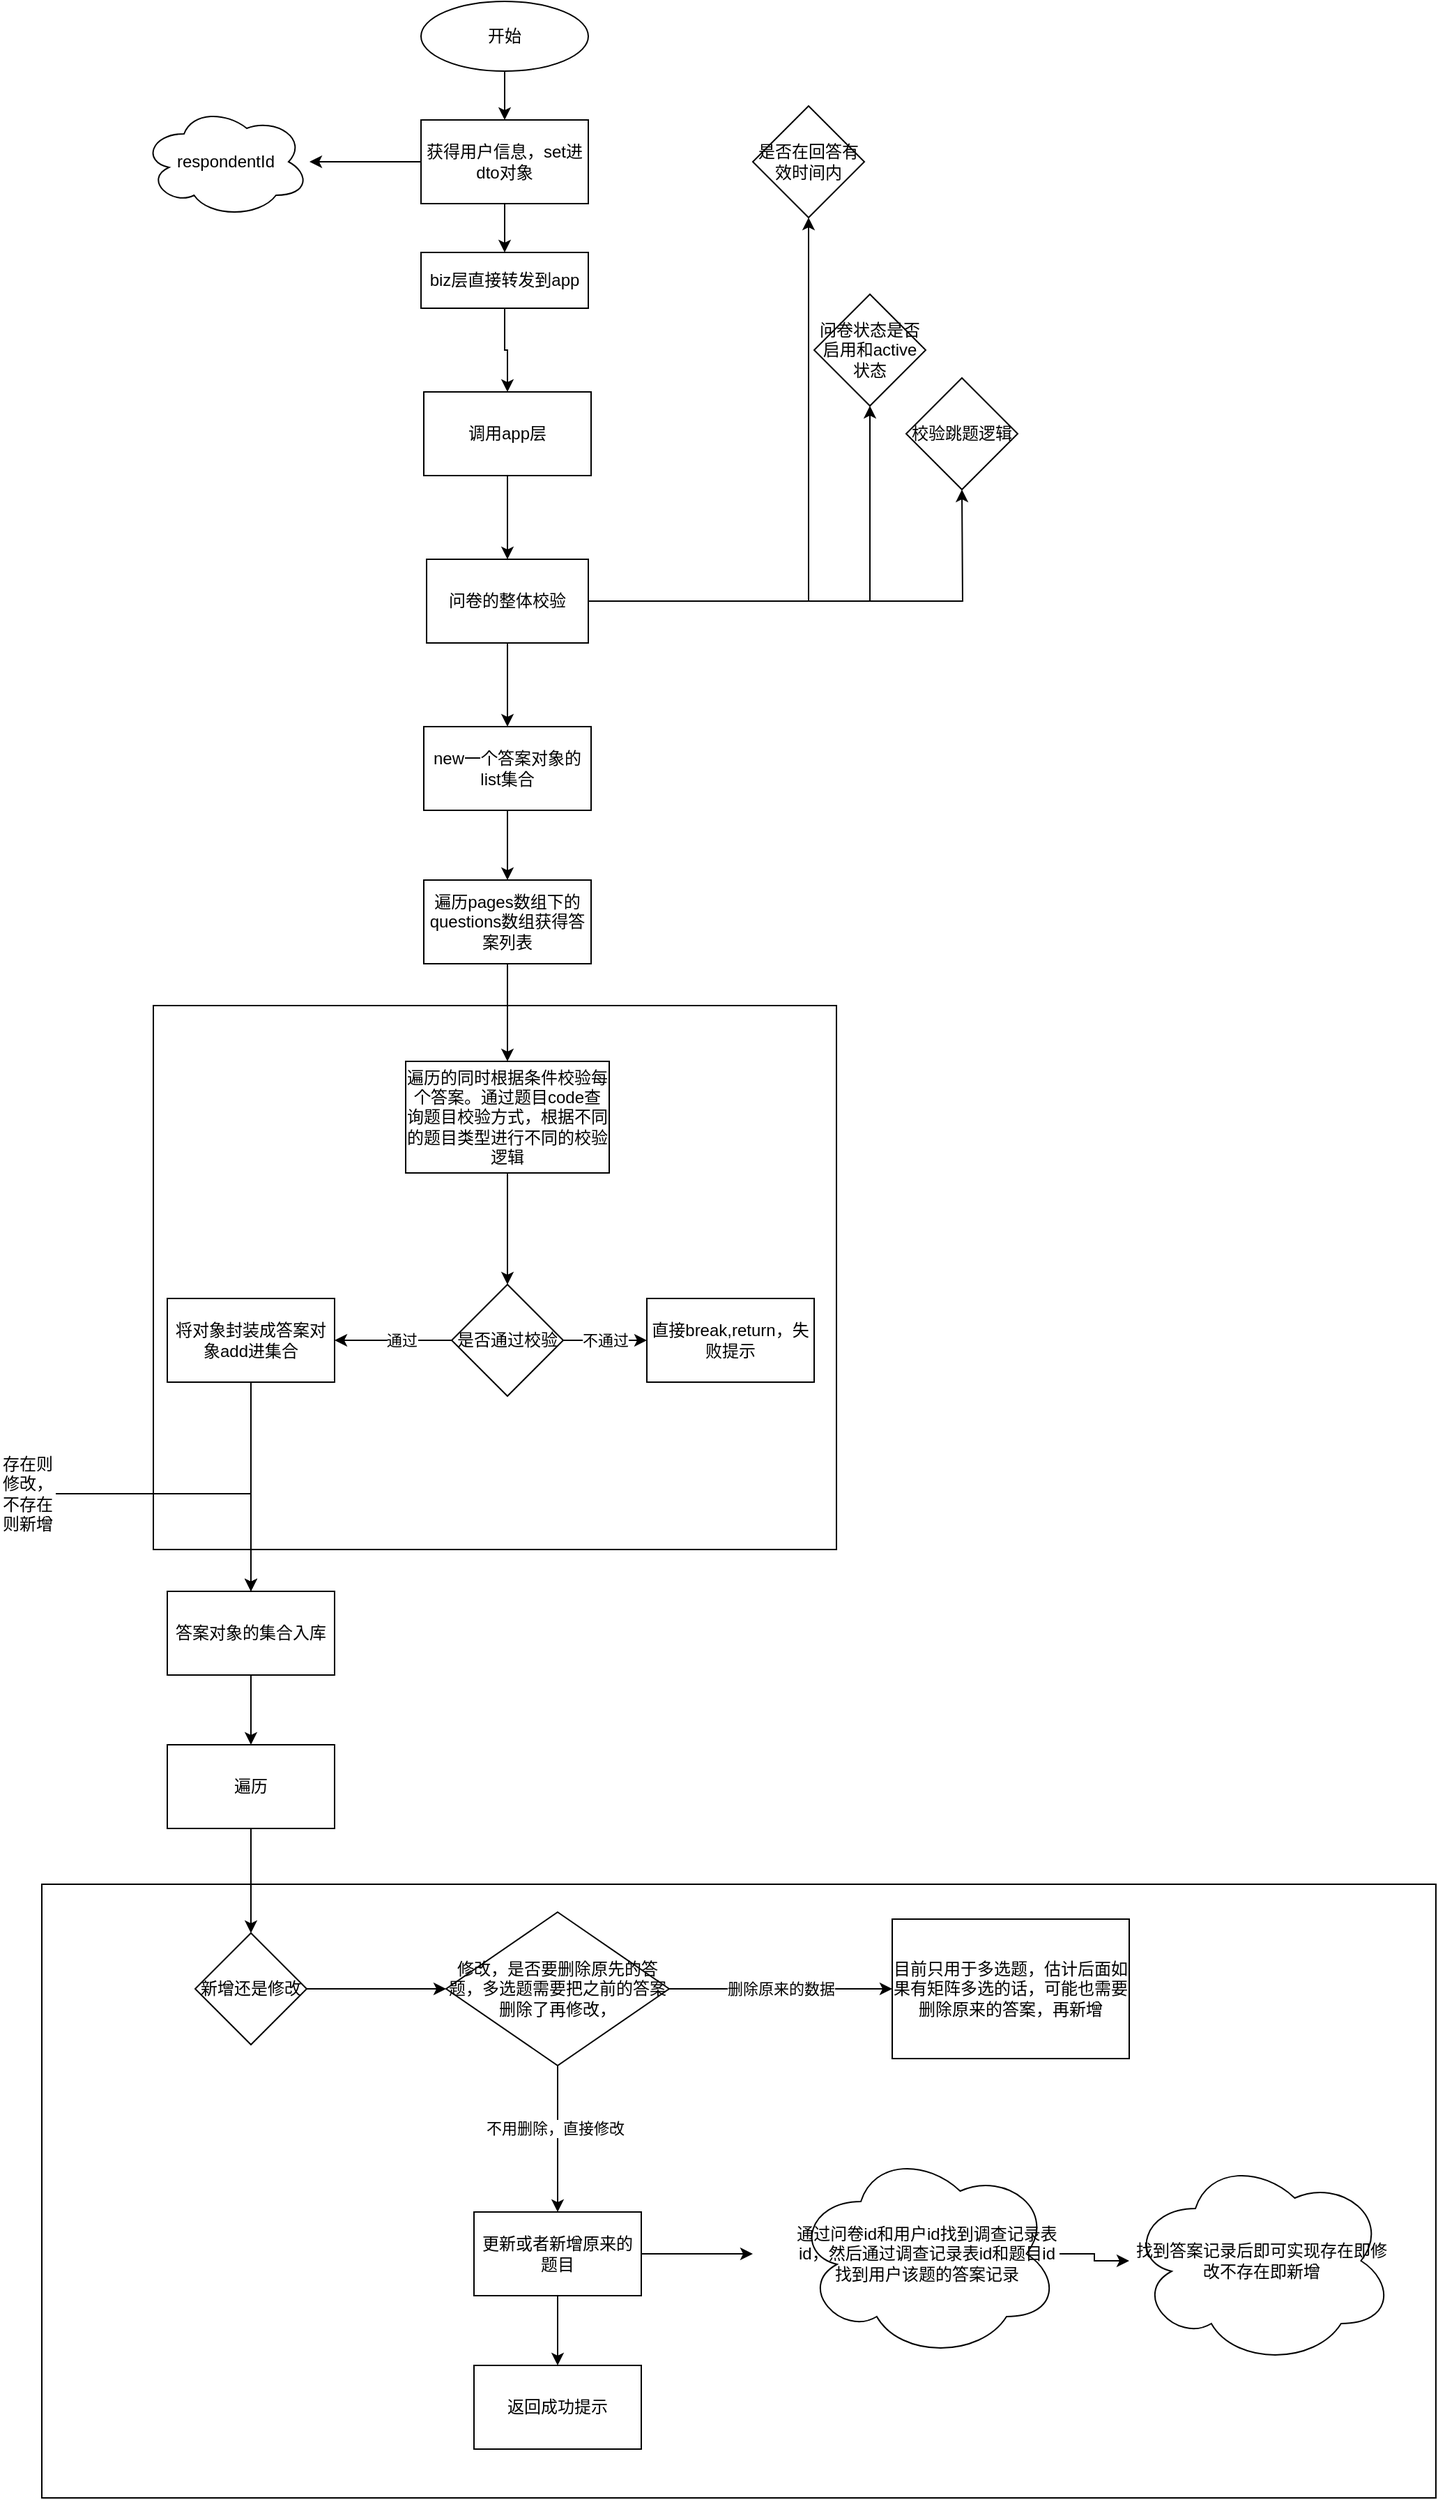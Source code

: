 <mxfile version="14.1.8" type="device"><diagram id="buWGJDEPfkvQYrKe56mp" name="第 1 页"><mxGraphModel dx="1106" dy="2166" grid="1" gridSize="10" guides="1" tooltips="1" connect="1" arrows="1" fold="1" page="1" pageScale="1" pageWidth="827" pageHeight="1169" background="none" math="0" shadow="0"><root><mxCell id="0"/><mxCell id="1" parent="0"/><mxCell id="BoQ2wJZGxwmwloSIEfU4-31" value="" style="rounded=0;whiteSpace=wrap;html=1;" vertex="1" parent="1"><mxGeometry x="80" y="1280" width="1000" height="440" as="geometry"/></mxCell><mxCell id="8snZUXzjSaIWvazB9eLZ-55" value="" style="rounded=0;whiteSpace=wrap;html=1;" parent="1" vertex="1"><mxGeometry x="160" y="650" width="490" height="390" as="geometry"/></mxCell><mxCell id="8snZUXzjSaIWvazB9eLZ-57" value="" style="edgeStyle=orthogonalEdgeStyle;rounded=0;orthogonalLoop=1;jettySize=auto;html=1;" parent="1" source="8snZUXzjSaIWvazB9eLZ-1" target="8snZUXzjSaIWvazB9eLZ-56" edge="1"><mxGeometry relative="1" as="geometry"/></mxCell><mxCell id="8snZUXzjSaIWvazB9eLZ-1" value="开始" style="ellipse;whiteSpace=wrap;html=1;" parent="1" vertex="1"><mxGeometry x="352" y="-70" width="120" height="50" as="geometry"/></mxCell><mxCell id="8snZUXzjSaIWvazB9eLZ-33" value="" style="edgeStyle=orthogonalEdgeStyle;rounded=0;orthogonalLoop=1;jettySize=auto;html=1;" parent="1" source="8snZUXzjSaIWvazB9eLZ-2" target="8snZUXzjSaIWvazB9eLZ-4" edge="1"><mxGeometry relative="1" as="geometry"/></mxCell><mxCell id="8snZUXzjSaIWvazB9eLZ-2" value="new一个答案对象的list集合" style="whiteSpace=wrap;html=1;" parent="1" vertex="1"><mxGeometry x="354" y="450" width="120" height="60" as="geometry"/></mxCell><mxCell id="8snZUXzjSaIWvazB9eLZ-35" value="" style="edgeStyle=orthogonalEdgeStyle;rounded=0;orthogonalLoop=1;jettySize=auto;html=1;" parent="1" source="8snZUXzjSaIWvazB9eLZ-4" target="8snZUXzjSaIWvazB9eLZ-34" edge="1"><mxGeometry relative="1" as="geometry"/></mxCell><mxCell id="8snZUXzjSaIWvazB9eLZ-4" value="遍历pages数组下的questions数组获得答案列表" style="whiteSpace=wrap;html=1;" parent="1" vertex="1"><mxGeometry x="354" y="560" width="120" height="60" as="geometry"/></mxCell><mxCell id="8snZUXzjSaIWvazB9eLZ-29" value="" style="edgeStyle=orthogonalEdgeStyle;rounded=0;orthogonalLoop=1;jettySize=auto;html=1;" parent="1" source="8snZUXzjSaIWvazB9eLZ-6" target="8snZUXzjSaIWvazB9eLZ-11" edge="1"><mxGeometry relative="1" as="geometry"/></mxCell><mxCell id="8snZUXzjSaIWvazB9eLZ-6" value="调用app层" style="whiteSpace=wrap;html=1;" parent="1" vertex="1"><mxGeometry x="354" y="210" width="120" height="60" as="geometry"/></mxCell><mxCell id="8snZUXzjSaIWvazB9eLZ-18" style="edgeStyle=orthogonalEdgeStyle;rounded=0;orthogonalLoop=1;jettySize=auto;html=1;exitX=1;exitY=0.5;exitDx=0;exitDy=0;" parent="1" source="8snZUXzjSaIWvazB9eLZ-11" target="8snZUXzjSaIWvazB9eLZ-12" edge="1"><mxGeometry relative="1" as="geometry"/></mxCell><mxCell id="8snZUXzjSaIWvazB9eLZ-32" value="" style="edgeStyle=orthogonalEdgeStyle;rounded=0;orthogonalLoop=1;jettySize=auto;html=1;" parent="1" source="8snZUXzjSaIWvazB9eLZ-11" target="8snZUXzjSaIWvazB9eLZ-2" edge="1"><mxGeometry relative="1" as="geometry"/></mxCell><mxCell id="8snZUXzjSaIWvazB9eLZ-44" style="edgeStyle=orthogonalEdgeStyle;rounded=0;orthogonalLoop=1;jettySize=auto;html=1;entryX=0.5;entryY=1;entryDx=0;entryDy=0;" parent="1" source="8snZUXzjSaIWvazB9eLZ-11" target="8snZUXzjSaIWvazB9eLZ-20" edge="1"><mxGeometry relative="1" as="geometry"/></mxCell><mxCell id="8snZUXzjSaIWvazB9eLZ-45" style="edgeStyle=orthogonalEdgeStyle;rounded=0;orthogonalLoop=1;jettySize=auto;html=1;" parent="1" source="8snZUXzjSaIWvazB9eLZ-11" edge="1"><mxGeometry relative="1" as="geometry"><mxPoint x="740" y="280" as="targetPoint"/></mxGeometry></mxCell><mxCell id="8snZUXzjSaIWvazB9eLZ-11" value="问卷的整体校验" style="rounded=0;whiteSpace=wrap;html=1;" parent="1" vertex="1"><mxGeometry x="356" y="330" width="116" height="60" as="geometry"/></mxCell><mxCell id="8snZUXzjSaIWvazB9eLZ-12" value="是否在回答有效时间内" style="rhombus;whiteSpace=wrap;html=1;rounded=0;" parent="1" vertex="1"><mxGeometry x="590" y="5" width="80" height="80" as="geometry"/></mxCell><mxCell id="8snZUXzjSaIWvazB9eLZ-20" value="问卷状态是否启用和active状态" style="rhombus;whiteSpace=wrap;html=1;" parent="1" vertex="1"><mxGeometry x="634" y="140" width="80" height="80" as="geometry"/></mxCell><mxCell id="8snZUXzjSaIWvazB9eLZ-28" style="edgeStyle=orthogonalEdgeStyle;rounded=0;orthogonalLoop=1;jettySize=auto;html=1;exitX=0.5;exitY=1;exitDx=0;exitDy=0;entryX=0.5;entryY=0;entryDx=0;entryDy=0;" parent="1" source="8snZUXzjSaIWvazB9eLZ-25" target="8snZUXzjSaIWvazB9eLZ-6" edge="1"><mxGeometry relative="1" as="geometry"/></mxCell><mxCell id="8snZUXzjSaIWvazB9eLZ-25" value="biz层直接转发到app" style="rounded=0;whiteSpace=wrap;html=1;" parent="1" vertex="1"><mxGeometry x="352" y="110" width="120" height="40" as="geometry"/></mxCell><mxCell id="8snZUXzjSaIWvazB9eLZ-37" value="" style="edgeStyle=orthogonalEdgeStyle;rounded=0;orthogonalLoop=1;jettySize=auto;html=1;" parent="1" source="8snZUXzjSaIWvazB9eLZ-34" target="8snZUXzjSaIWvazB9eLZ-36" edge="1"><mxGeometry relative="1" as="geometry"/></mxCell><mxCell id="8snZUXzjSaIWvazB9eLZ-34" value="遍历的同时根据条件校验每个答案。通过题目code查询题目校验方式，根据不同的题目类型进行不同的校验逻辑" style="whiteSpace=wrap;html=1;" parent="1" vertex="1"><mxGeometry x="341" y="690" width="146" height="80" as="geometry"/></mxCell><mxCell id="8snZUXzjSaIWvazB9eLZ-39" value="" style="edgeStyle=orthogonalEdgeStyle;rounded=0;orthogonalLoop=1;jettySize=auto;html=1;" parent="1" source="8snZUXzjSaIWvazB9eLZ-36" target="8snZUXzjSaIWvazB9eLZ-38" edge="1"><mxGeometry relative="1" as="geometry"/></mxCell><mxCell id="8snZUXzjSaIWvazB9eLZ-40" value="通过" style="edgeLabel;html=1;align=center;verticalAlign=middle;resizable=0;points=[];" parent="8snZUXzjSaIWvazB9eLZ-39" vertex="1" connectable="0"><mxGeometry x="-0.133" relative="1" as="geometry"><mxPoint as="offset"/></mxGeometry></mxCell><mxCell id="8snZUXzjSaIWvazB9eLZ-42" value="不通过" style="edgeStyle=orthogonalEdgeStyle;rounded=0;orthogonalLoop=1;jettySize=auto;html=1;" parent="1" source="8snZUXzjSaIWvazB9eLZ-36" target="8snZUXzjSaIWvazB9eLZ-41" edge="1"><mxGeometry relative="1" as="geometry"/></mxCell><mxCell id="8snZUXzjSaIWvazB9eLZ-36" value="是否通过校验" style="rhombus;whiteSpace=wrap;html=1;" parent="1" vertex="1"><mxGeometry x="374" y="850" width="80" height="80" as="geometry"/></mxCell><mxCell id="8snZUXzjSaIWvazB9eLZ-52" value="" style="edgeStyle=orthogonalEdgeStyle;rounded=0;orthogonalLoop=1;jettySize=auto;html=1;" parent="1" source="8snZUXzjSaIWvazB9eLZ-38" target="8snZUXzjSaIWvazB9eLZ-48" edge="1"><mxGeometry relative="1" as="geometry"/></mxCell><mxCell id="8snZUXzjSaIWvazB9eLZ-38" value="将对象封装成答案对象add进集合" style="whiteSpace=wrap;html=1;" parent="1" vertex="1"><mxGeometry x="170" y="860" width="120" height="60" as="geometry"/></mxCell><mxCell id="8snZUXzjSaIWvazB9eLZ-41" value="直接break,return，失败提示" style="whiteSpace=wrap;html=1;" parent="1" vertex="1"><mxGeometry x="514" y="860" width="120" height="60" as="geometry"/></mxCell><mxCell id="8snZUXzjSaIWvazB9eLZ-46" value="校验跳题逻辑" style="rhombus;whiteSpace=wrap;html=1;" parent="1" vertex="1"><mxGeometry x="700" y="200" width="80" height="80" as="geometry"/></mxCell><mxCell id="BoQ2wJZGxwmwloSIEfU4-29" value="" style="edgeStyle=orthogonalEdgeStyle;rounded=0;orthogonalLoop=1;jettySize=auto;html=1;" edge="1" parent="1" source="8snZUXzjSaIWvazB9eLZ-48" target="BoQ2wJZGxwmwloSIEfU4-26"><mxGeometry relative="1" as="geometry"/></mxCell><mxCell id="8snZUXzjSaIWvazB9eLZ-48" value="答案对象的集合入库" style="rounded=0;whiteSpace=wrap;html=1;" parent="1" vertex="1"><mxGeometry x="170" y="1070" width="120" height="60" as="geometry"/></mxCell><mxCell id="8snZUXzjSaIWvazB9eLZ-53" value="返回成功提示" style="rounded=0;whiteSpace=wrap;html=1;" parent="1" vertex="1"><mxGeometry x="390" y="1625" width="120" height="60" as="geometry"/></mxCell><mxCell id="8snZUXzjSaIWvazB9eLZ-58" value="" style="edgeStyle=orthogonalEdgeStyle;rounded=0;orthogonalLoop=1;jettySize=auto;html=1;" parent="1" source="8snZUXzjSaIWvazB9eLZ-56" target="8snZUXzjSaIWvazB9eLZ-25" edge="1"><mxGeometry relative="1" as="geometry"/></mxCell><mxCell id="BoQ2wJZGxwmwloSIEfU4-3" value="" style="edgeStyle=orthogonalEdgeStyle;rounded=0;orthogonalLoop=1;jettySize=auto;html=1;" edge="1" parent="1" source="8snZUXzjSaIWvazB9eLZ-56" target="BoQ2wJZGxwmwloSIEfU4-2"><mxGeometry relative="1" as="geometry"/></mxCell><mxCell id="8snZUXzjSaIWvazB9eLZ-56" value="获得用户信息，set进dto对象" style="rounded=0;whiteSpace=wrap;html=1;" parent="1" vertex="1"><mxGeometry x="352" y="15" width="120" height="60" as="geometry"/></mxCell><mxCell id="8snZUXzjSaIWvazB9eLZ-60" style="edgeStyle=orthogonalEdgeStyle;rounded=0;orthogonalLoop=1;jettySize=auto;html=1;" parent="1" source="8snZUXzjSaIWvazB9eLZ-59" target="8snZUXzjSaIWvazB9eLZ-48" edge="1"><mxGeometry relative="1" as="geometry"/></mxCell><mxCell id="8snZUXzjSaIWvazB9eLZ-59" value="存在则修改，不存在则新增" style="text;html=1;strokeColor=none;fillColor=none;align=center;verticalAlign=middle;whiteSpace=wrap;rounded=0;" parent="1" vertex="1"><mxGeometry x="50" y="990" width="40" height="20" as="geometry"/></mxCell><mxCell id="BoQ2wJZGxwmwloSIEfU4-2" value="respondentId" style="ellipse;shape=cloud;whiteSpace=wrap;html=1;rounded=0;" vertex="1" parent="1"><mxGeometry x="152" y="5" width="120" height="80" as="geometry"/></mxCell><mxCell id="BoQ2wJZGxwmwloSIEfU4-10" value="" style="edgeStyle=orthogonalEdgeStyle;rounded=0;orthogonalLoop=1;jettySize=auto;html=1;" edge="1" parent="1" source="BoQ2wJZGxwmwloSIEfU4-6" target="BoQ2wJZGxwmwloSIEfU4-9"><mxGeometry relative="1" as="geometry"/></mxCell><mxCell id="BoQ2wJZGxwmwloSIEfU4-6" value="新增还是修改" style="rhombus;whiteSpace=wrap;html=1;" vertex="1" parent="1"><mxGeometry x="190" y="1315" width="80" height="80" as="geometry"/></mxCell><mxCell id="BoQ2wJZGxwmwloSIEfU4-12" value="删除原来的数据" style="edgeStyle=orthogonalEdgeStyle;rounded=0;orthogonalLoop=1;jettySize=auto;html=1;" edge="1" parent="1" source="BoQ2wJZGxwmwloSIEfU4-9" target="BoQ2wJZGxwmwloSIEfU4-11"><mxGeometry relative="1" as="geometry"/></mxCell><mxCell id="BoQ2wJZGxwmwloSIEfU4-15" value="" style="edgeStyle=orthogonalEdgeStyle;rounded=0;orthogonalLoop=1;jettySize=auto;html=1;" edge="1" parent="1" source="BoQ2wJZGxwmwloSIEfU4-9" target="BoQ2wJZGxwmwloSIEfU4-14"><mxGeometry relative="1" as="geometry"/></mxCell><mxCell id="BoQ2wJZGxwmwloSIEfU4-16" value="不用删除，直接修改" style="edgeLabel;html=1;align=center;verticalAlign=middle;resizable=0;points=[];" vertex="1" connectable="0" parent="BoQ2wJZGxwmwloSIEfU4-15"><mxGeometry x="-0.143" y="-2" relative="1" as="geometry"><mxPoint as="offset"/></mxGeometry></mxCell><mxCell id="BoQ2wJZGxwmwloSIEfU4-9" value="修改，是否要删除原先的答题，多选题需要把之前的答案删除了再修改，" style="rhombus;whiteSpace=wrap;html=1;" vertex="1" parent="1"><mxGeometry x="370" y="1300" width="160" height="110" as="geometry"/></mxCell><mxCell id="BoQ2wJZGxwmwloSIEfU4-11" value="目前只用于多选题，估计后面如果有矩阵多选的话，可能也需要删除原来的答案，再新增" style="whiteSpace=wrap;html=1;" vertex="1" parent="1"><mxGeometry x="690" y="1305" width="170" height="100" as="geometry"/></mxCell><mxCell id="BoQ2wJZGxwmwloSIEfU4-18" value="" style="edgeStyle=orthogonalEdgeStyle;rounded=0;orthogonalLoop=1;jettySize=auto;html=1;" edge="1" parent="1" source="BoQ2wJZGxwmwloSIEfU4-14"><mxGeometry relative="1" as="geometry"><mxPoint x="590" y="1545" as="targetPoint"/></mxGeometry></mxCell><mxCell id="BoQ2wJZGxwmwloSIEfU4-22" value="" style="edgeStyle=orthogonalEdgeStyle;rounded=0;orthogonalLoop=1;jettySize=auto;html=1;" edge="1" parent="1" source="BoQ2wJZGxwmwloSIEfU4-14" target="8snZUXzjSaIWvazB9eLZ-53"><mxGeometry relative="1" as="geometry"/></mxCell><mxCell id="BoQ2wJZGxwmwloSIEfU4-14" value="更新或者新增原来的题目" style="whiteSpace=wrap;html=1;" vertex="1" parent="1"><mxGeometry x="390" y="1515" width="120" height="60" as="geometry"/></mxCell><mxCell id="BoQ2wJZGxwmwloSIEfU4-21" value="" style="edgeStyle=orthogonalEdgeStyle;rounded=0;orthogonalLoop=1;jettySize=auto;html=1;" edge="1" parent="1" source="BoQ2wJZGxwmwloSIEfU4-19" target="BoQ2wJZGxwmwloSIEfU4-20"><mxGeometry relative="1" as="geometry"/></mxCell><mxCell id="BoQ2wJZGxwmwloSIEfU4-19" value="通过问卷id和用户id找到调查记录表id，然后通过调查记录表id和题目id找到用户该题的答案记录" style="ellipse;shape=cloud;whiteSpace=wrap;html=1;" vertex="1" parent="1"><mxGeometry x="620" y="1470" width="190" height="150" as="geometry"/></mxCell><mxCell id="BoQ2wJZGxwmwloSIEfU4-20" value="找到答案记录后即可实现存在即修改不存在即新增" style="ellipse;shape=cloud;whiteSpace=wrap;html=1;" vertex="1" parent="1"><mxGeometry x="860" y="1475" width="190" height="150" as="geometry"/></mxCell><mxCell id="BoQ2wJZGxwmwloSIEfU4-30" value="" style="edgeStyle=orthogonalEdgeStyle;rounded=0;orthogonalLoop=1;jettySize=auto;html=1;" edge="1" parent="1" source="BoQ2wJZGxwmwloSIEfU4-26" target="BoQ2wJZGxwmwloSIEfU4-6"><mxGeometry relative="1" as="geometry"/></mxCell><mxCell id="BoQ2wJZGxwmwloSIEfU4-26" value="遍历" style="rounded=0;whiteSpace=wrap;html=1;" vertex="1" parent="1"><mxGeometry x="170" y="1180" width="120" height="60" as="geometry"/></mxCell></root></mxGraphModel></diagram></mxfile>